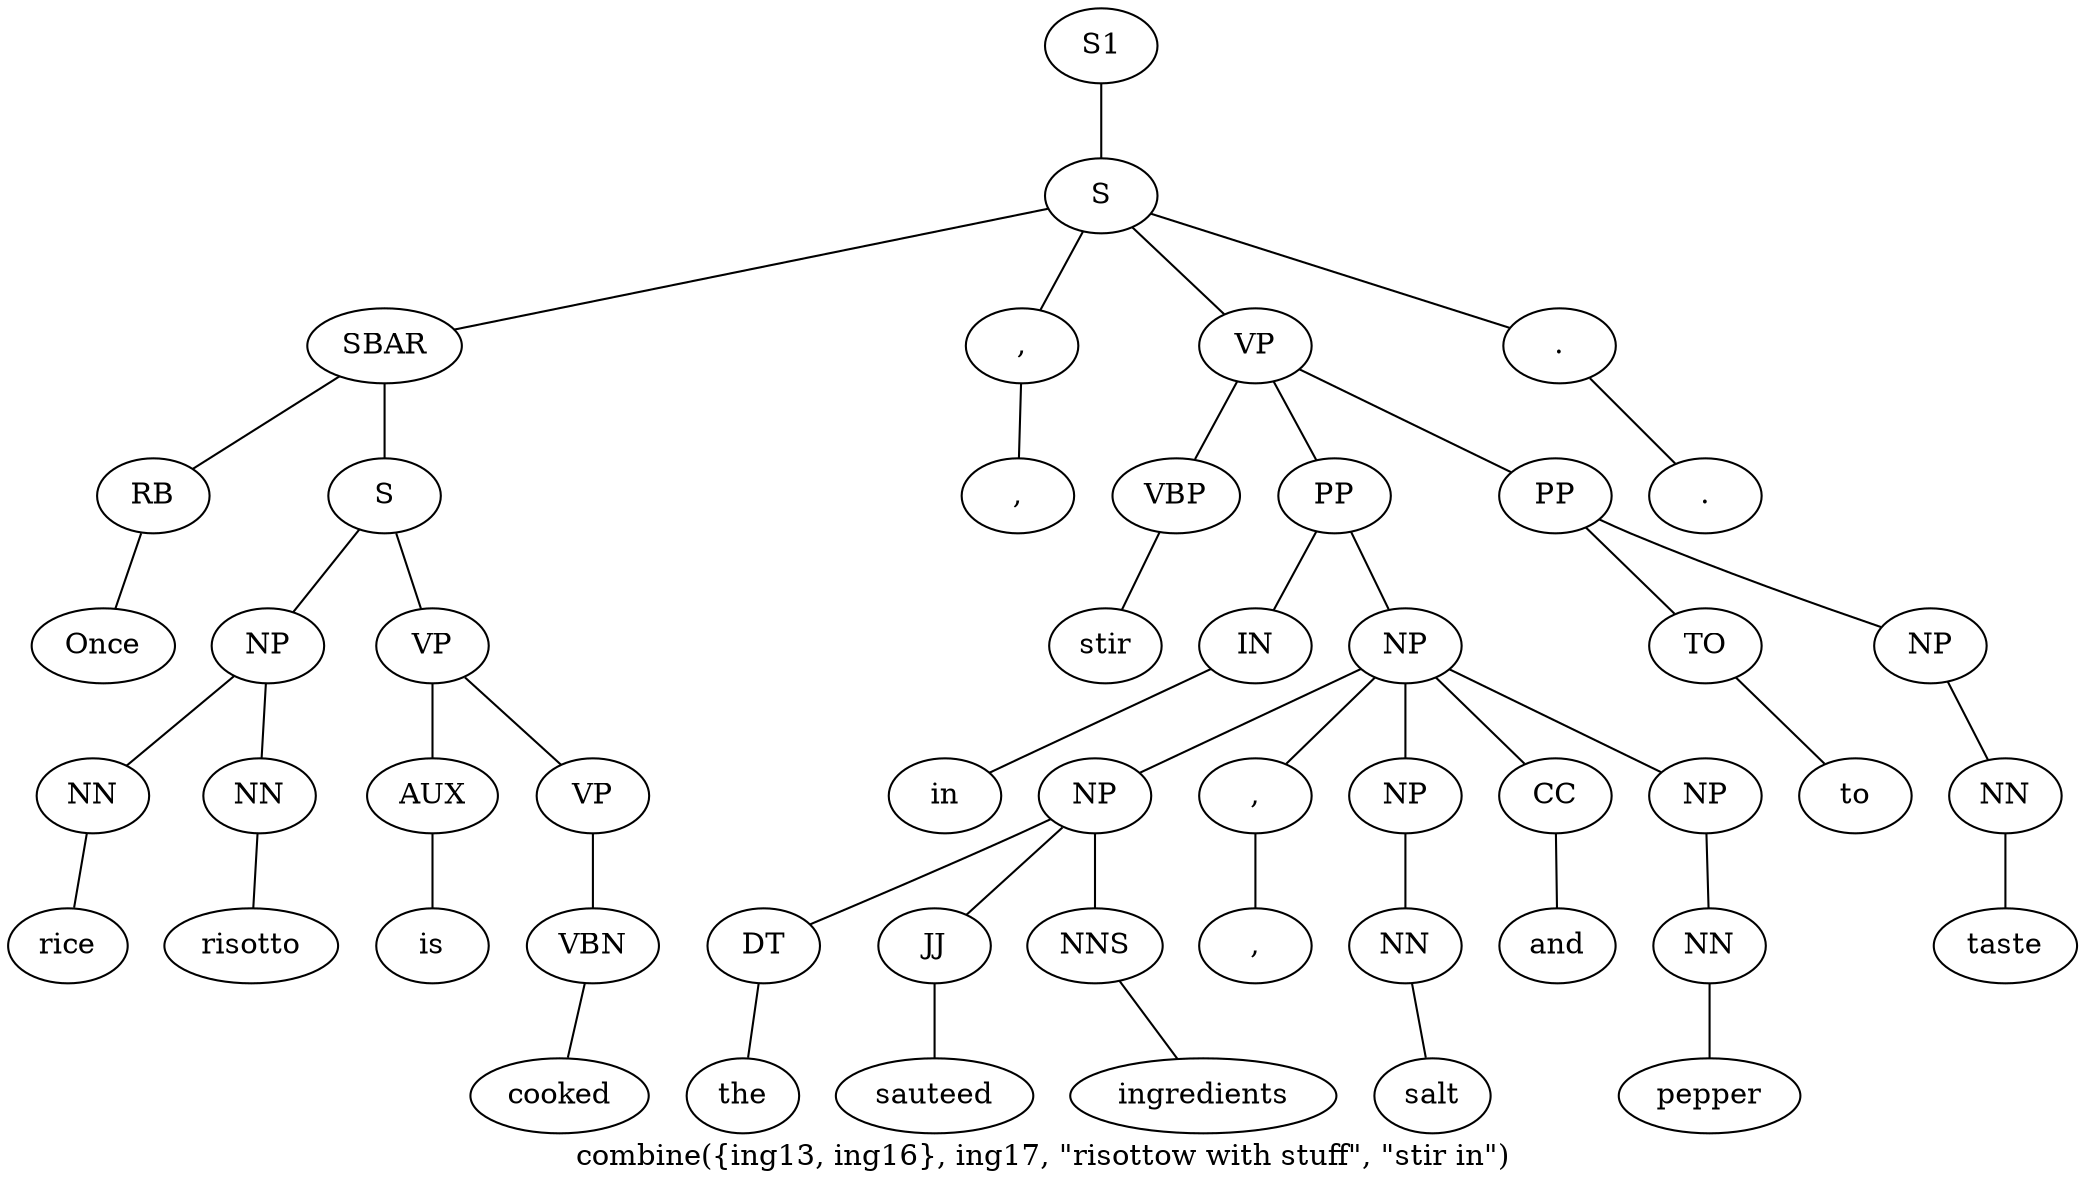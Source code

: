 graph SyntaxGraph {
	label = "combine({ing13, ing16}, ing17, \"risottow with stuff\", \"stir in\")";
	Node0 [label="S1"];
	Node1 [label="S"];
	Node2 [label="SBAR"];
	Node3 [label="RB"];
	Node4 [label="Once"];
	Node5 [label="S"];
	Node6 [label="NP"];
	Node7 [label="NN"];
	Node8 [label="rice"];
	Node9 [label="NN"];
	Node10 [label="risotto"];
	Node11 [label="VP"];
	Node12 [label="AUX"];
	Node13 [label="is"];
	Node14 [label="VP"];
	Node15 [label="VBN"];
	Node16 [label="cooked"];
	Node17 [label=","];
	Node18 [label=","];
	Node19 [label="VP"];
	Node20 [label="VBP"];
	Node21 [label="stir"];
	Node22 [label="PP"];
	Node23 [label="IN"];
	Node24 [label="in"];
	Node25 [label="NP"];
	Node26 [label="NP"];
	Node27 [label="DT"];
	Node28 [label="the"];
	Node29 [label="JJ"];
	Node30 [label="sauteed"];
	Node31 [label="NNS"];
	Node32 [label="ingredients"];
	Node33 [label=","];
	Node34 [label=","];
	Node35 [label="NP"];
	Node36 [label="NN"];
	Node37 [label="salt"];
	Node38 [label="CC"];
	Node39 [label="and"];
	Node40 [label="NP"];
	Node41 [label="NN"];
	Node42 [label="pepper"];
	Node43 [label="PP"];
	Node44 [label="TO"];
	Node45 [label="to"];
	Node46 [label="NP"];
	Node47 [label="NN"];
	Node48 [label="taste"];
	Node49 [label="."];
	Node50 [label="."];

	Node0 -- Node1;
	Node1 -- Node2;
	Node1 -- Node17;
	Node1 -- Node19;
	Node1 -- Node49;
	Node2 -- Node3;
	Node2 -- Node5;
	Node3 -- Node4;
	Node5 -- Node6;
	Node5 -- Node11;
	Node6 -- Node7;
	Node6 -- Node9;
	Node7 -- Node8;
	Node9 -- Node10;
	Node11 -- Node12;
	Node11 -- Node14;
	Node12 -- Node13;
	Node14 -- Node15;
	Node15 -- Node16;
	Node17 -- Node18;
	Node19 -- Node20;
	Node19 -- Node22;
	Node19 -- Node43;
	Node20 -- Node21;
	Node22 -- Node23;
	Node22 -- Node25;
	Node23 -- Node24;
	Node25 -- Node26;
	Node25 -- Node33;
	Node25 -- Node35;
	Node25 -- Node38;
	Node25 -- Node40;
	Node26 -- Node27;
	Node26 -- Node29;
	Node26 -- Node31;
	Node27 -- Node28;
	Node29 -- Node30;
	Node31 -- Node32;
	Node33 -- Node34;
	Node35 -- Node36;
	Node36 -- Node37;
	Node38 -- Node39;
	Node40 -- Node41;
	Node41 -- Node42;
	Node43 -- Node44;
	Node43 -- Node46;
	Node44 -- Node45;
	Node46 -- Node47;
	Node47 -- Node48;
	Node49 -- Node50;
}